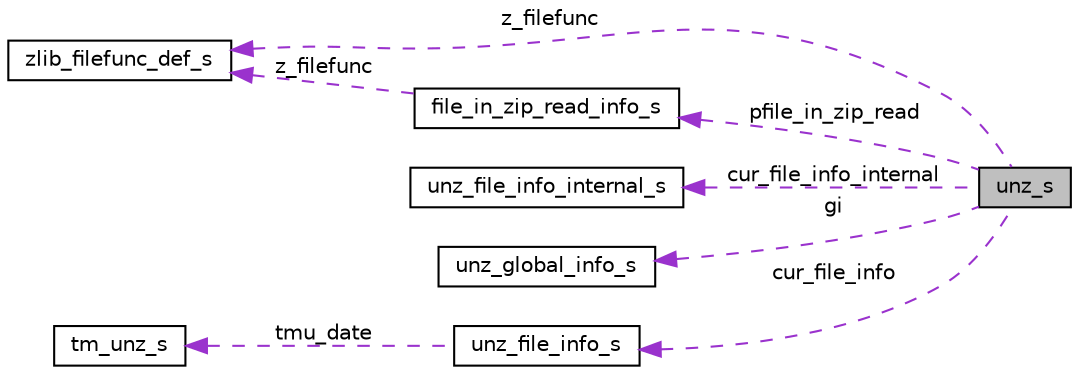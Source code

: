 digraph "unz_s"
{
  edge [fontname="Helvetica",fontsize="10",labelfontname="Helvetica",labelfontsize="10"];
  node [fontname="Helvetica",fontsize="10",shape=record];
  rankdir="LR";
  Node1 [label="unz_s",height=0.2,width=0.4,color="black", fillcolor="grey75", style="filled", fontcolor="black"];
  Node2 -> Node1 [dir="back",color="darkorchid3",fontsize="10",style="dashed",label=" pfile_in_zip_read" ,fontname="Helvetica"];
  Node2 [label="file_in_zip_read_info_s",height=0.2,width=0.4,color="black", fillcolor="white", style="filled",URL="$structfile__in__zip__read__info__s.html"];
  Node3 -> Node2 [dir="back",color="darkorchid3",fontsize="10",style="dashed",label=" z_filefunc" ,fontname="Helvetica"];
  Node3 [label="zlib_filefunc_def_s",height=0.2,width=0.4,color="black", fillcolor="white", style="filled",URL="$structzlib__filefunc__def__s.html"];
  Node4 -> Node1 [dir="back",color="darkorchid3",fontsize="10",style="dashed",label=" cur_file_info_internal" ,fontname="Helvetica"];
  Node4 [label="unz_file_info_internal_s",height=0.2,width=0.4,color="black", fillcolor="white", style="filled",URL="$structunz__file__info__internal__s.html"];
  Node3 -> Node1 [dir="back",color="darkorchid3",fontsize="10",style="dashed",label=" z_filefunc" ,fontname="Helvetica"];
  Node5 -> Node1 [dir="back",color="darkorchid3",fontsize="10",style="dashed",label=" gi" ,fontname="Helvetica"];
  Node5 [label="unz_global_info_s",height=0.2,width=0.4,color="black", fillcolor="white", style="filled",URL="$structunz__global__info__s.html"];
  Node6 -> Node1 [dir="back",color="darkorchid3",fontsize="10",style="dashed",label=" cur_file_info" ,fontname="Helvetica"];
  Node6 [label="unz_file_info_s",height=0.2,width=0.4,color="black", fillcolor="white", style="filled",URL="$structunz__file__info__s.html"];
  Node7 -> Node6 [dir="back",color="darkorchid3",fontsize="10",style="dashed",label=" tmu_date" ,fontname="Helvetica"];
  Node7 [label="tm_unz_s",height=0.2,width=0.4,color="black", fillcolor="white", style="filled",URL="$structtm__unz__s.html"];
}
